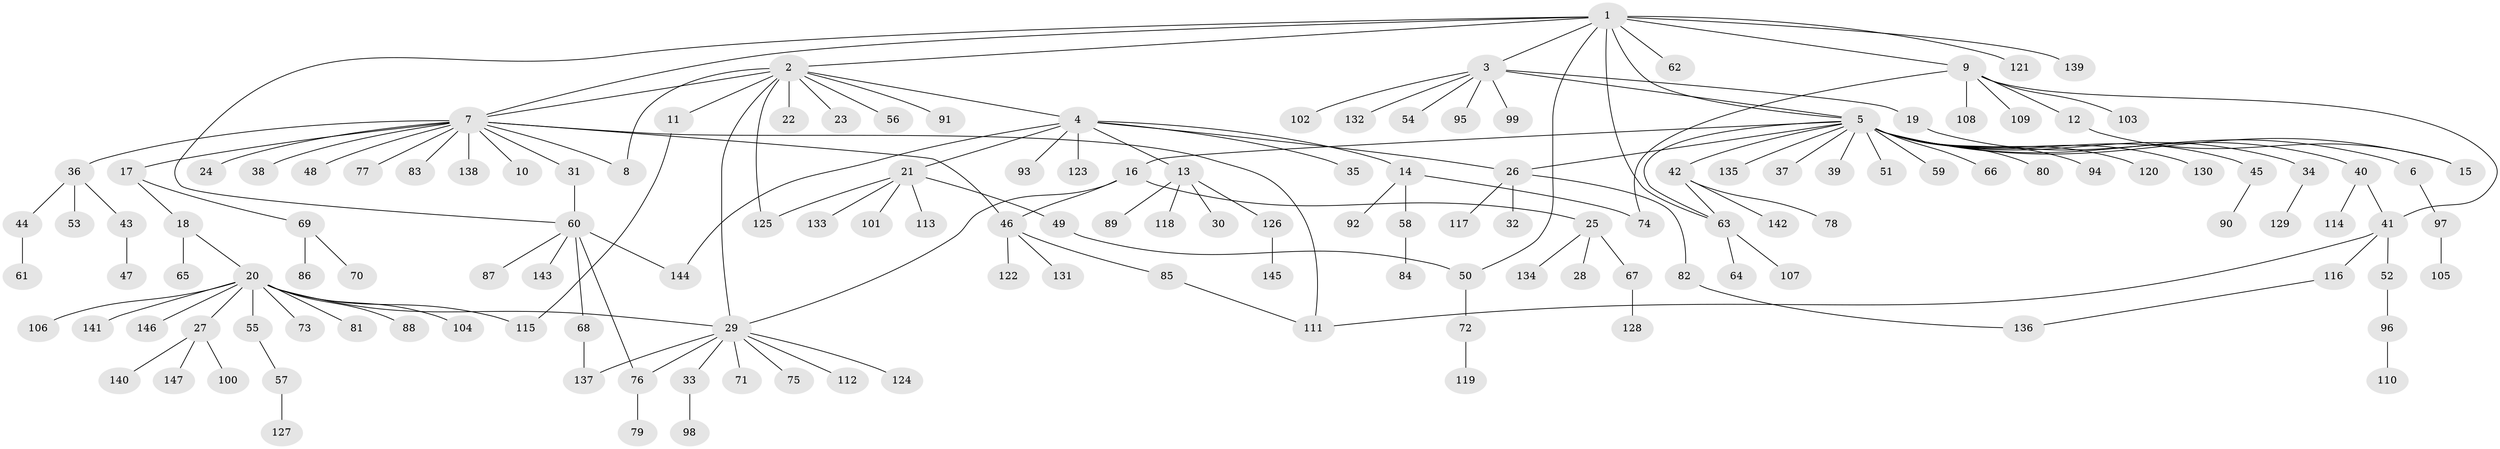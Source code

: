 // coarse degree distribution, {9: 0.04054054054054054, 6: 0.013513513513513514, 3: 0.16216216216216217, 8: 0.02702702702702703, 5: 0.02702702702702703, 4: 0.08108108108108109, 2: 0.17567567567567569, 11: 0.013513513513513514, 1: 0.4594594594594595}
// Generated by graph-tools (version 1.1) at 2025/50/03/04/25 22:50:13]
// undirected, 147 vertices, 168 edges
graph export_dot {
  node [color=gray90,style=filled];
  1;
  2;
  3;
  4;
  5;
  6;
  7;
  8;
  9;
  10;
  11;
  12;
  13;
  14;
  15;
  16;
  17;
  18;
  19;
  20;
  21;
  22;
  23;
  24;
  25;
  26;
  27;
  28;
  29;
  30;
  31;
  32;
  33;
  34;
  35;
  36;
  37;
  38;
  39;
  40;
  41;
  42;
  43;
  44;
  45;
  46;
  47;
  48;
  49;
  50;
  51;
  52;
  53;
  54;
  55;
  56;
  57;
  58;
  59;
  60;
  61;
  62;
  63;
  64;
  65;
  66;
  67;
  68;
  69;
  70;
  71;
  72;
  73;
  74;
  75;
  76;
  77;
  78;
  79;
  80;
  81;
  82;
  83;
  84;
  85;
  86;
  87;
  88;
  89;
  90;
  91;
  92;
  93;
  94;
  95;
  96;
  97;
  98;
  99;
  100;
  101;
  102;
  103;
  104;
  105;
  106;
  107;
  108;
  109;
  110;
  111;
  112;
  113;
  114;
  115;
  116;
  117;
  118;
  119;
  120;
  121;
  122;
  123;
  124;
  125;
  126;
  127;
  128;
  129;
  130;
  131;
  132;
  133;
  134;
  135;
  136;
  137;
  138;
  139;
  140;
  141;
  142;
  143;
  144;
  145;
  146;
  147;
  1 -- 2;
  1 -- 3;
  1 -- 5;
  1 -- 7;
  1 -- 9;
  1 -- 50;
  1 -- 60;
  1 -- 62;
  1 -- 63;
  1 -- 121;
  1 -- 139;
  2 -- 4;
  2 -- 7;
  2 -- 8;
  2 -- 11;
  2 -- 22;
  2 -- 23;
  2 -- 29;
  2 -- 56;
  2 -- 91;
  2 -- 125;
  3 -- 5;
  3 -- 19;
  3 -- 54;
  3 -- 95;
  3 -- 99;
  3 -- 102;
  3 -- 132;
  4 -- 13;
  4 -- 14;
  4 -- 21;
  4 -- 26;
  4 -- 35;
  4 -- 93;
  4 -- 123;
  4 -- 144;
  5 -- 6;
  5 -- 15;
  5 -- 16;
  5 -- 26;
  5 -- 34;
  5 -- 37;
  5 -- 39;
  5 -- 42;
  5 -- 45;
  5 -- 51;
  5 -- 59;
  5 -- 63;
  5 -- 66;
  5 -- 80;
  5 -- 94;
  5 -- 120;
  5 -- 130;
  5 -- 135;
  6 -- 97;
  7 -- 8;
  7 -- 10;
  7 -- 17;
  7 -- 24;
  7 -- 31;
  7 -- 36;
  7 -- 38;
  7 -- 46;
  7 -- 48;
  7 -- 77;
  7 -- 83;
  7 -- 111;
  7 -- 138;
  9 -- 12;
  9 -- 41;
  9 -- 74;
  9 -- 103;
  9 -- 108;
  9 -- 109;
  11 -- 115;
  12 -- 15;
  13 -- 30;
  13 -- 89;
  13 -- 118;
  13 -- 126;
  14 -- 58;
  14 -- 74;
  14 -- 92;
  16 -- 25;
  16 -- 29;
  16 -- 46;
  17 -- 18;
  17 -- 69;
  18 -- 20;
  18 -- 65;
  19 -- 40;
  20 -- 27;
  20 -- 29;
  20 -- 55;
  20 -- 73;
  20 -- 81;
  20 -- 88;
  20 -- 104;
  20 -- 106;
  20 -- 115;
  20 -- 141;
  20 -- 146;
  21 -- 49;
  21 -- 101;
  21 -- 113;
  21 -- 125;
  21 -- 133;
  25 -- 28;
  25 -- 67;
  25 -- 134;
  26 -- 32;
  26 -- 82;
  26 -- 117;
  27 -- 100;
  27 -- 140;
  27 -- 147;
  29 -- 33;
  29 -- 71;
  29 -- 75;
  29 -- 76;
  29 -- 112;
  29 -- 124;
  29 -- 137;
  31 -- 60;
  33 -- 98;
  34 -- 129;
  36 -- 43;
  36 -- 44;
  36 -- 53;
  40 -- 41;
  40 -- 114;
  41 -- 52;
  41 -- 111;
  41 -- 116;
  42 -- 63;
  42 -- 78;
  42 -- 142;
  43 -- 47;
  44 -- 61;
  45 -- 90;
  46 -- 85;
  46 -- 122;
  46 -- 131;
  49 -- 50;
  50 -- 72;
  52 -- 96;
  55 -- 57;
  57 -- 127;
  58 -- 84;
  60 -- 68;
  60 -- 76;
  60 -- 87;
  60 -- 143;
  60 -- 144;
  63 -- 64;
  63 -- 107;
  67 -- 128;
  68 -- 137;
  69 -- 70;
  69 -- 86;
  72 -- 119;
  76 -- 79;
  82 -- 136;
  85 -- 111;
  96 -- 110;
  97 -- 105;
  116 -- 136;
  126 -- 145;
}
